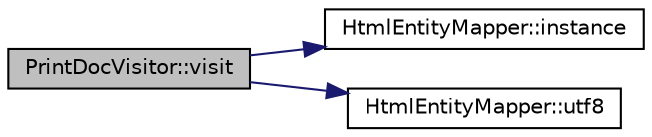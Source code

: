 digraph "PrintDocVisitor::visit"
{
 // LATEX_PDF_SIZE
  edge [fontname="Helvetica",fontsize="10",labelfontname="Helvetica",labelfontsize="10"];
  node [fontname="Helvetica",fontsize="10",shape=record];
  rankdir="LR";
  Node1 [label="PrintDocVisitor::visit",height=0.2,width=0.4,color="black", fillcolor="grey75", style="filled", fontcolor="black",tooltip=" "];
  Node1 -> Node2 [color="midnightblue",fontsize="10",style="solid"];
  Node2 [label="HtmlEntityMapper::instance",height=0.2,width=0.4,color="black", fillcolor="white", style="filled",URL="$classHtmlEntityMapper.html#ae6ddba77b763691a6e3a1c9021e8d944",tooltip=" "];
  Node1 -> Node3 [color="midnightblue",fontsize="10",style="solid"];
  Node3 [label="HtmlEntityMapper::utf8",height=0.2,width=0.4,color="black", fillcolor="white", style="filled",URL="$classHtmlEntityMapper.html#a4d0e89e08829cb5fbef56e63b145405e",tooltip="Access routine to the UTF8 code of the HTML entity."];
}
